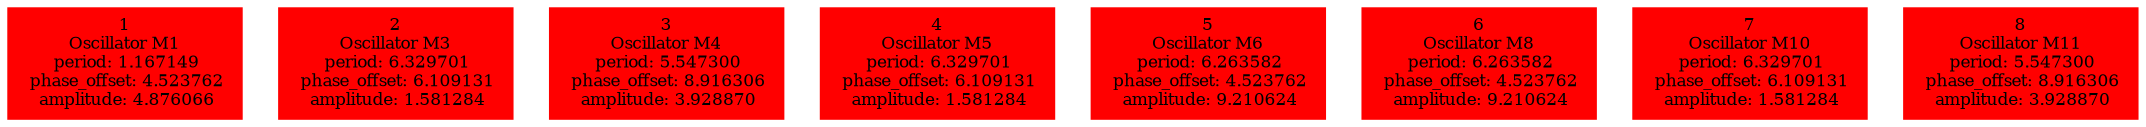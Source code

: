  digraph g{ forcelabels=true;
1 [label=<1<BR />Oscillator M1<BR /> period: 1.167149<BR /> phase_offset: 4.523762<BR /> amplitude: 4.876066>, shape=box,color=red,style=filled,fontsize=8];2 [label=<2<BR />Oscillator M3<BR /> period: 6.329701<BR /> phase_offset: 6.109131<BR /> amplitude: 1.581284>, shape=box,color=red,style=filled,fontsize=8];3 [label=<3<BR />Oscillator M4<BR /> period: 5.547300<BR /> phase_offset: 8.916306<BR /> amplitude: 3.928870>, shape=box,color=red,style=filled,fontsize=8];4 [label=<4<BR />Oscillator M5<BR /> period: 6.329701<BR /> phase_offset: 6.109131<BR /> amplitude: 1.581284>, shape=box,color=red,style=filled,fontsize=8];5 [label=<5<BR />Oscillator M6<BR /> period: 6.263582<BR /> phase_offset: 4.523762<BR /> amplitude: 9.210624>, shape=box,color=red,style=filled,fontsize=8];6 [label=<6<BR />Oscillator M8<BR /> period: 6.263582<BR /> phase_offset: 4.523762<BR /> amplitude: 9.210624>, shape=box,color=red,style=filled,fontsize=8];7 [label=<7<BR />Oscillator M10<BR /> period: 6.329701<BR /> phase_offset: 6.109131<BR /> amplitude: 1.581284>, shape=box,color=red,style=filled,fontsize=8];8 [label=<8<BR />Oscillator M11<BR /> period: 5.547300<BR /> phase_offset: 8.916306<BR /> amplitude: 3.928870>, shape=box,color=red,style=filled,fontsize=8]; }
